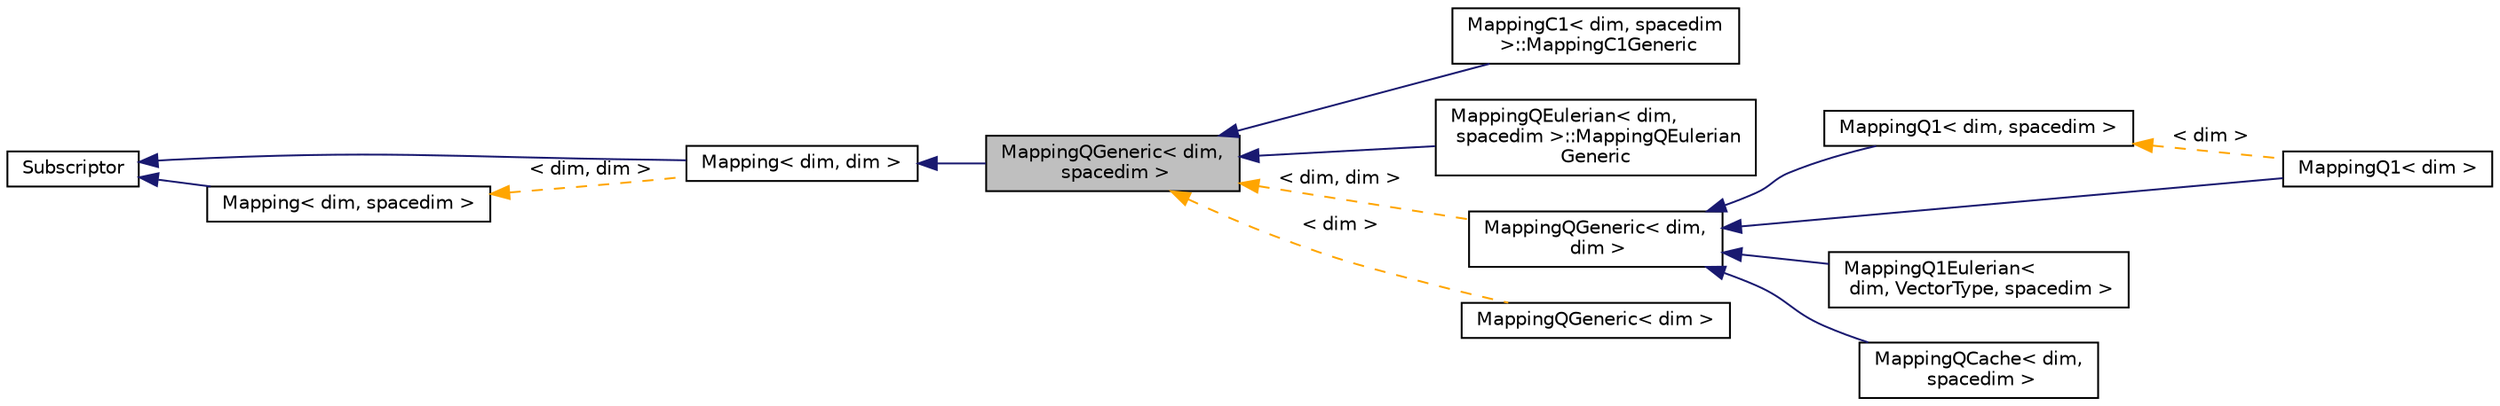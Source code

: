 digraph "MappingQGeneric&lt; dim, spacedim &gt;"
{
 // LATEX_PDF_SIZE
  edge [fontname="Helvetica",fontsize="10",labelfontname="Helvetica",labelfontsize="10"];
  node [fontname="Helvetica",fontsize="10",shape=record];
  rankdir="LR";
  Node1 [label="MappingQGeneric\< dim,\l spacedim \>",height=0.2,width=0.4,color="black", fillcolor="grey75", style="filled", fontcolor="black",tooltip=" "];
  Node2 -> Node1 [dir="back",color="midnightblue",fontsize="10",style="solid",fontname="Helvetica"];
  Node2 [label="Mapping\< dim, dim \>",height=0.2,width=0.4,color="black", fillcolor="white", style="filled",URL="$classMapping.html",tooltip=" "];
  Node3 -> Node2 [dir="back",color="midnightblue",fontsize="10",style="solid",fontname="Helvetica"];
  Node3 [label="Subscriptor",height=0.2,width=0.4,color="black", fillcolor="white", style="filled",URL="$classSubscriptor.html",tooltip=" "];
  Node4 -> Node2 [dir="back",color="orange",fontsize="10",style="dashed",label=" \< dim, dim \>" ,fontname="Helvetica"];
  Node4 [label="Mapping\< dim, spacedim \>",height=0.2,width=0.4,color="black", fillcolor="white", style="filled",URL="$classMapping.html",tooltip="Abstract base class for mapping classes. This class declares the interface for the functionality to d..."];
  Node3 -> Node4 [dir="back",color="midnightblue",fontsize="10",style="solid",fontname="Helvetica"];
  Node1 -> Node5 [dir="back",color="midnightblue",fontsize="10",style="solid",fontname="Helvetica"];
  Node5 [label="MappingC1\< dim, spacedim\l \>::MappingC1Generic",height=0.2,width=0.4,color="black", fillcolor="white", style="filled",URL="$classMappingC1_1_1MappingC1Generic.html",tooltip=" "];
  Node1 -> Node6 [dir="back",color="midnightblue",fontsize="10",style="solid",fontname="Helvetica"];
  Node6 [label="MappingQEulerian\< dim,\l spacedim \>::MappingQEulerian\lGeneric",height=0.2,width=0.4,color="black", fillcolor="white", style="filled",URL="$classMappingQEulerian_1_1MappingQEulerianGeneric.html",tooltip=" "];
  Node1 -> Node7 [dir="back",color="orange",fontsize="10",style="dashed",label=" \< dim, dim \>" ,fontname="Helvetica"];
  Node7 [label="MappingQGeneric\< dim,\l dim \>",height=0.2,width=0.4,color="black", fillcolor="white", style="filled",URL="$classMappingQGeneric.html",tooltip=" "];
  Node7 -> Node8 [dir="back",color="midnightblue",fontsize="10",style="solid",fontname="Helvetica"];
  Node8 [label="MappingQ1\< dim, spacedim \>",height=0.2,width=0.4,color="black", fillcolor="white", style="filled",URL="$classMappingQ1.html",tooltip=" "];
  Node8 -> Node9 [dir="back",color="orange",fontsize="10",style="dashed",label=" \< dim \>" ,fontname="Helvetica"];
  Node9 [label="MappingQ1\< dim \>",height=0.2,width=0.4,color="black", fillcolor="white", style="filled",URL="$classMappingQ1.html",tooltip=" "];
  Node7 -> Node9 [dir="back",color="midnightblue",fontsize="10",style="solid",fontname="Helvetica"];
  Node7 -> Node10 [dir="back",color="midnightblue",fontsize="10",style="solid",fontname="Helvetica"];
  Node10 [label="MappingQ1Eulerian\<\l dim, VectorType, spacedim \>",height=0.2,width=0.4,color="black", fillcolor="white", style="filled",URL="$classMappingQ1Eulerian.html",tooltip=" "];
  Node7 -> Node11 [dir="back",color="midnightblue",fontsize="10",style="solid",fontname="Helvetica"];
  Node11 [label="MappingQCache\< dim,\l spacedim \>",height=0.2,width=0.4,color="black", fillcolor="white", style="filled",URL="$classMappingQCache.html",tooltip=" "];
  Node1 -> Node12 [dir="back",color="orange",fontsize="10",style="dashed",label=" \< dim \>" ,fontname="Helvetica"];
  Node12 [label="MappingQGeneric\< dim \>",height=0.2,width=0.4,color="black", fillcolor="white", style="filled",URL="$classMappingQGeneric.html",tooltip=" "];
}
